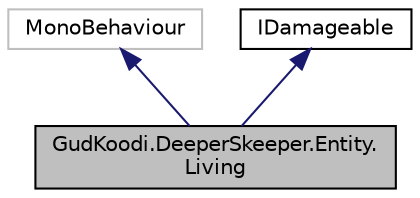 digraph "GudKoodi.DeeperSkeeper.Entity.Living"
{
 // LATEX_PDF_SIZE
  edge [fontname="Helvetica",fontsize="10",labelfontname="Helvetica",labelfontsize="10"];
  node [fontname="Helvetica",fontsize="10",shape=record];
  Node1 [label="GudKoodi.DeeperSkeeper.Entity.\lLiving",height=0.2,width=0.4,color="black", fillcolor="grey75", style="filled", fontcolor="black",tooltip="Anything that has HP."];
  Node2 -> Node1 [dir="back",color="midnightblue",fontsize="10",style="solid",fontname="Helvetica"];
  Node2 [label="MonoBehaviour",height=0.2,width=0.4,color="grey75", fillcolor="white", style="filled",tooltip=" "];
  Node3 -> Node1 [dir="back",color="midnightblue",fontsize="10",style="solid",fontname="Helvetica"];
  Node3 [label="IDamageable",height=0.2,width=0.4,color="black", fillcolor="white", style="filled",URL="$interface_gud_koodi_1_1_deeper_skeeper_1_1_entity_1_1_i_damageable.html",tooltip="Can be damaged."];
}
